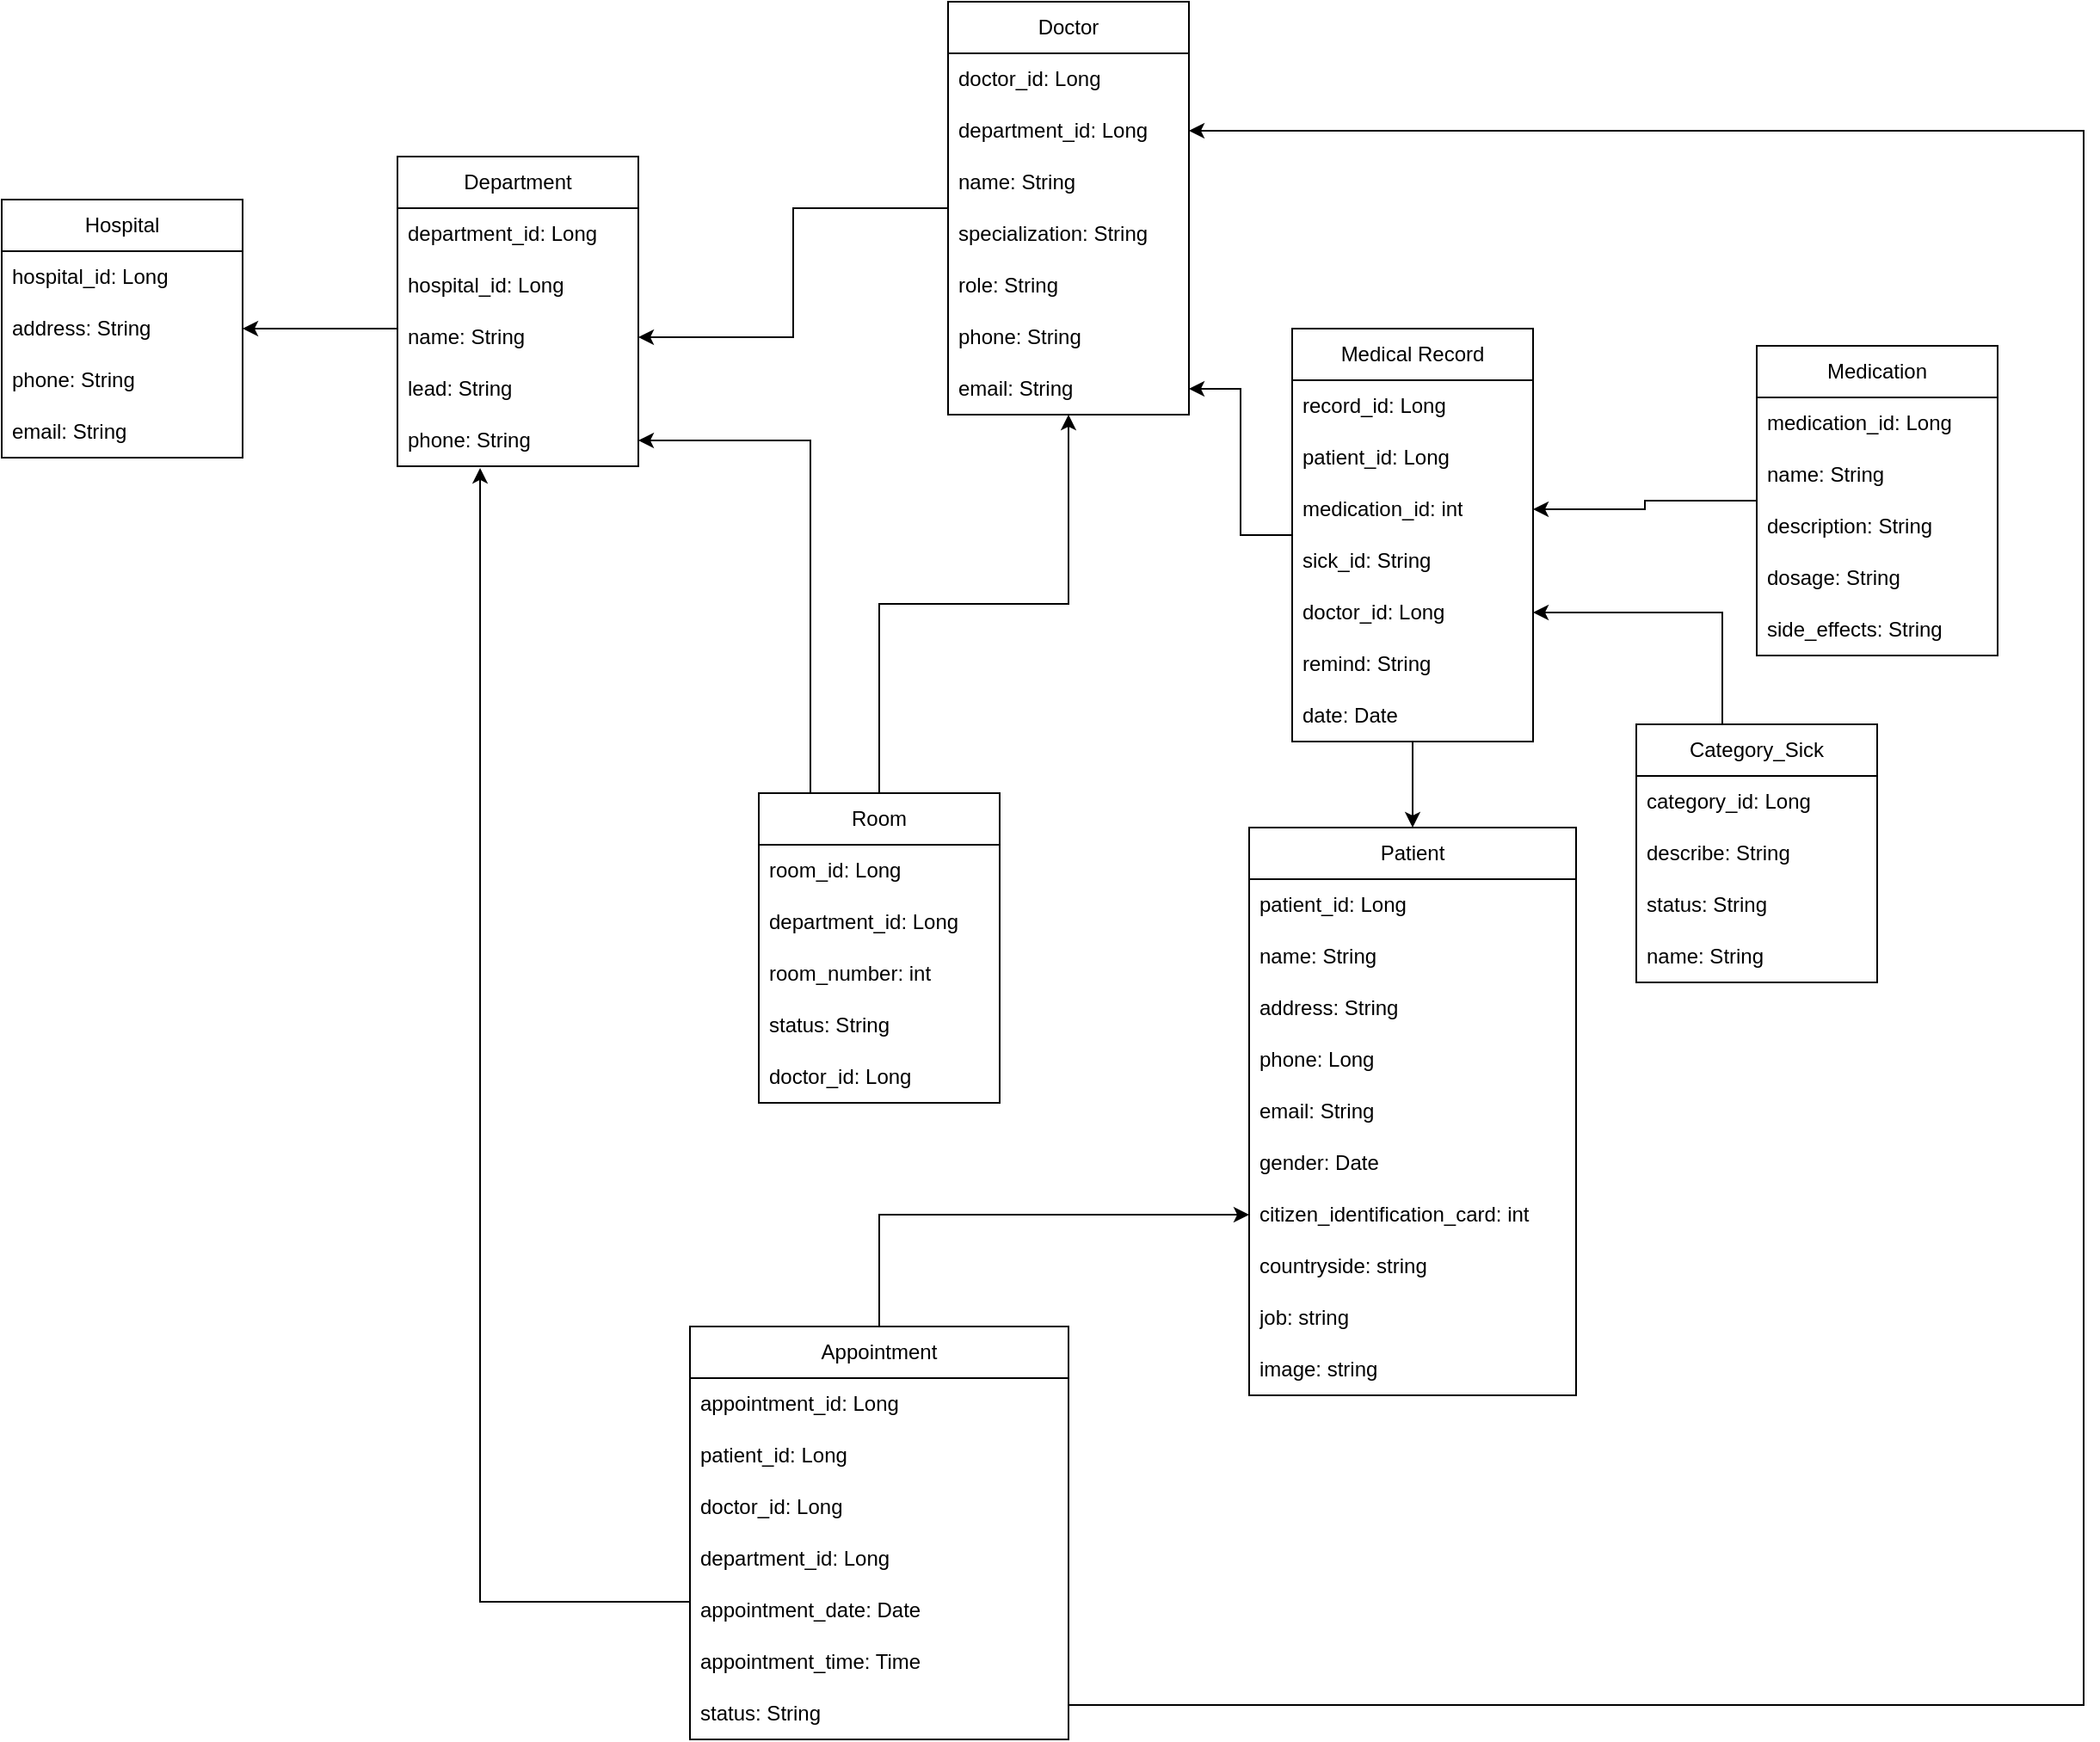 <mxfile version="24.6.5" type="device">
  <diagram name="Hospital ER Diagram" id="0">
    <mxGraphModel dx="1871" dy="2030" grid="1" gridSize="10" guides="1" tooltips="1" connect="1" arrows="1" fold="1" page="1" pageScale="1" pageWidth="827" pageHeight="1169" math="0" shadow="0">
      <root>
        <mxCell id="0" />
        <mxCell id="1" parent="0" />
        <mxCell id="12" style="edgeStyle=orthogonalEdgeStyle;rounded=0;orthogonalLoop=1;jettySize=auto;html=1;exitX=0;exitY=0.267;exitDx=0;exitDy=0;exitPerimeter=0;" parent="1" source="UZzyd5HIegSU0YCeQs_y-31" target="UZzyd5HIegSU0YCeQs_y-25" edge="1">
          <mxGeometry relative="1" as="geometry">
            <mxPoint x="280" y="100" as="sourcePoint" />
            <mxPoint x="240" y="90" as="targetPoint" />
            <Array as="points">
              <mxPoint x="290" y="100" />
            </Array>
          </mxGeometry>
        </mxCell>
        <mxCell id="UZzyd5HIegSU0YCeQs_y-22" value="Hospital" style="swimlane;fontStyle=0;childLayout=stackLayout;horizontal=1;startSize=30;horizontalStack=0;resizeParent=1;resizeParentMax=0;resizeLast=0;collapsible=1;marginBottom=0;whiteSpace=wrap;html=1;" vertex="1" parent="1">
          <mxGeometry x="60" y="25" width="140" height="150" as="geometry" />
        </mxCell>
        <mxCell id="UZzyd5HIegSU0YCeQs_y-23" value="&lt;span style=&quot;text-align: center;&quot;&gt;hospital_id: Long&lt;/span&gt;" style="text;strokeColor=none;fillColor=none;align=left;verticalAlign=middle;spacingLeft=4;spacingRight=4;overflow=hidden;points=[[0,0.5],[1,0.5]];portConstraint=eastwest;rotatable=0;whiteSpace=wrap;html=1;" vertex="1" parent="UZzyd5HIegSU0YCeQs_y-22">
          <mxGeometry y="30" width="140" height="30" as="geometry" />
        </mxCell>
        <mxCell id="UZzyd5HIegSU0YCeQs_y-25" value="&lt;span style=&quot;text-align: center;&quot;&gt;address: String&lt;/span&gt;" style="text;strokeColor=none;fillColor=none;align=left;verticalAlign=middle;spacingLeft=4;spacingRight=4;overflow=hidden;points=[[0,0.5],[1,0.5]];portConstraint=eastwest;rotatable=0;whiteSpace=wrap;html=1;" vertex="1" parent="UZzyd5HIegSU0YCeQs_y-22">
          <mxGeometry y="60" width="140" height="30" as="geometry" />
        </mxCell>
        <mxCell id="UZzyd5HIegSU0YCeQs_y-26" value="&lt;span style=&quot;text-align: center;&quot;&gt;phone: String&lt;/span&gt;" style="text;strokeColor=none;fillColor=none;align=left;verticalAlign=middle;spacingLeft=4;spacingRight=4;overflow=hidden;points=[[0,0.5],[1,0.5]];portConstraint=eastwest;rotatable=0;whiteSpace=wrap;html=1;" vertex="1" parent="UZzyd5HIegSU0YCeQs_y-22">
          <mxGeometry y="90" width="140" height="30" as="geometry" />
        </mxCell>
        <mxCell id="UZzyd5HIegSU0YCeQs_y-27" value="&lt;span style=&quot;text-align: center;&quot;&gt;email: String&lt;/span&gt;" style="text;strokeColor=none;fillColor=none;align=left;verticalAlign=middle;spacingLeft=4;spacingRight=4;overflow=hidden;points=[[0,0.5],[1,0.5]];portConstraint=eastwest;rotatable=0;whiteSpace=wrap;html=1;" vertex="1" parent="UZzyd5HIegSU0YCeQs_y-22">
          <mxGeometry y="120" width="140" height="30" as="geometry" />
        </mxCell>
        <mxCell id="UZzyd5HIegSU0YCeQs_y-28" value="Department" style="swimlane;fontStyle=0;childLayout=stackLayout;horizontal=1;startSize=30;horizontalStack=0;resizeParent=1;resizeParentMax=0;resizeLast=0;collapsible=1;marginBottom=0;whiteSpace=wrap;html=1;" vertex="1" parent="1">
          <mxGeometry x="290" width="140" height="180" as="geometry" />
        </mxCell>
        <mxCell id="UZzyd5HIegSU0YCeQs_y-29" value="&lt;span style=&quot;text-align: center;&quot;&gt;department_id&lt;/span&gt;&lt;span style=&quot;text-align: center;&quot;&gt;: Long&lt;/span&gt;" style="text;strokeColor=none;fillColor=none;align=left;verticalAlign=middle;spacingLeft=4;spacingRight=4;overflow=hidden;points=[[0,0.5],[1,0.5]];portConstraint=eastwest;rotatable=0;whiteSpace=wrap;html=1;" vertex="1" parent="UZzyd5HIegSU0YCeQs_y-28">
          <mxGeometry y="30" width="140" height="30" as="geometry" />
        </mxCell>
        <mxCell id="UZzyd5HIegSU0YCeQs_y-30" value="&lt;span style=&quot;text-align: center;&quot;&gt;hospital_id&lt;/span&gt;&lt;span style=&quot;text-align: center;&quot;&gt;: Long&lt;/span&gt;" style="text;strokeColor=none;fillColor=none;align=left;verticalAlign=middle;spacingLeft=4;spacingRight=4;overflow=hidden;points=[[0,0.5],[1,0.5]];portConstraint=eastwest;rotatable=0;whiteSpace=wrap;html=1;" vertex="1" parent="UZzyd5HIegSU0YCeQs_y-28">
          <mxGeometry y="60" width="140" height="30" as="geometry" />
        </mxCell>
        <mxCell id="UZzyd5HIegSU0YCeQs_y-31" value="&lt;span style=&quot;text-align: center;&quot;&gt;name&lt;/span&gt;&lt;span style=&quot;text-align: center;&quot;&gt;: String&lt;/span&gt;" style="text;strokeColor=none;fillColor=none;align=left;verticalAlign=middle;spacingLeft=4;spacingRight=4;overflow=hidden;points=[[0,0.5],[1,0.5]];portConstraint=eastwest;rotatable=0;whiteSpace=wrap;html=1;" vertex="1" parent="UZzyd5HIegSU0YCeQs_y-28">
          <mxGeometry y="90" width="140" height="30" as="geometry" />
        </mxCell>
        <mxCell id="UZzyd5HIegSU0YCeQs_y-32" value="&lt;span style=&quot;text-align: center;&quot;&gt;lead: String&lt;/span&gt;" style="text;strokeColor=none;fillColor=none;align=left;verticalAlign=middle;spacingLeft=4;spacingRight=4;overflow=hidden;points=[[0,0.5],[1,0.5]];portConstraint=eastwest;rotatable=0;whiteSpace=wrap;html=1;" vertex="1" parent="UZzyd5HIegSU0YCeQs_y-28">
          <mxGeometry y="120" width="140" height="30" as="geometry" />
        </mxCell>
        <mxCell id="UZzyd5HIegSU0YCeQs_y-33" value="&lt;span style=&quot;text-align: center;&quot;&gt;phone: String&lt;/span&gt;" style="text;strokeColor=none;fillColor=none;align=left;verticalAlign=middle;spacingLeft=4;spacingRight=4;overflow=hidden;points=[[0,0.5],[1,0.5]];portConstraint=eastwest;rotatable=0;whiteSpace=wrap;html=1;" vertex="1" parent="UZzyd5HIegSU0YCeQs_y-28">
          <mxGeometry y="150" width="140" height="30" as="geometry" />
        </mxCell>
        <mxCell id="UZzyd5HIegSU0YCeQs_y-44" style="edgeStyle=orthogonalEdgeStyle;rounded=0;orthogonalLoop=1;jettySize=auto;html=1;entryX=1;entryY=0.5;entryDx=0;entryDy=0;" edge="1" parent="1" source="UZzyd5HIegSU0YCeQs_y-34" target="UZzyd5HIegSU0YCeQs_y-31">
          <mxGeometry relative="1" as="geometry" />
        </mxCell>
        <mxCell id="UZzyd5HIegSU0YCeQs_y-34" value="Doctor" style="swimlane;fontStyle=0;childLayout=stackLayout;horizontal=1;startSize=30;horizontalStack=0;resizeParent=1;resizeParentMax=0;resizeLast=0;collapsible=1;marginBottom=0;whiteSpace=wrap;html=1;" vertex="1" parent="1">
          <mxGeometry x="610" y="-90" width="140" height="240" as="geometry" />
        </mxCell>
        <mxCell id="UZzyd5HIegSU0YCeQs_y-35" value="&lt;span style=&quot;text-align: center;&quot;&gt;doctor_id&lt;/span&gt;&lt;span style=&quot;text-align: center;&quot;&gt;: Long&lt;/span&gt;" style="text;strokeColor=none;fillColor=none;align=left;verticalAlign=middle;spacingLeft=4;spacingRight=4;overflow=hidden;points=[[0,0.5],[1,0.5]];portConstraint=eastwest;rotatable=0;whiteSpace=wrap;html=1;" vertex="1" parent="UZzyd5HIegSU0YCeQs_y-34">
          <mxGeometry y="30" width="140" height="30" as="geometry" />
        </mxCell>
        <mxCell id="UZzyd5HIegSU0YCeQs_y-36" value="&lt;span style=&quot;text-align: center;&quot;&gt;department_id&lt;/span&gt;&lt;span style=&quot;text-align: center;&quot;&gt;: Long&lt;/span&gt;" style="text;strokeColor=none;fillColor=none;align=left;verticalAlign=middle;spacingLeft=4;spacingRight=4;overflow=hidden;points=[[0,0.5],[1,0.5]];portConstraint=eastwest;rotatable=0;whiteSpace=wrap;html=1;" vertex="1" parent="UZzyd5HIegSU0YCeQs_y-34">
          <mxGeometry y="60" width="140" height="30" as="geometry" />
        </mxCell>
        <mxCell id="UZzyd5HIegSU0YCeQs_y-37" value="&lt;span style=&quot;text-align: center;&quot;&gt;name&lt;/span&gt;&lt;span style=&quot;text-align: center;&quot;&gt;: String&lt;/span&gt;" style="text;strokeColor=none;fillColor=none;align=left;verticalAlign=middle;spacingLeft=4;spacingRight=4;overflow=hidden;points=[[0,0.5],[1,0.5]];portConstraint=eastwest;rotatable=0;whiteSpace=wrap;html=1;" vertex="1" parent="UZzyd5HIegSU0YCeQs_y-34">
          <mxGeometry y="90" width="140" height="30" as="geometry" />
        </mxCell>
        <mxCell id="UZzyd5HIegSU0YCeQs_y-38" value="&lt;span style=&quot;text-align: center;&quot;&gt;specialization&lt;/span&gt;&lt;span style=&quot;text-align: center;&quot;&gt;: String&lt;/span&gt;" style="text;strokeColor=none;fillColor=none;align=left;verticalAlign=middle;spacingLeft=4;spacingRight=4;overflow=hidden;points=[[0,0.5],[1,0.5]];portConstraint=eastwest;rotatable=0;whiteSpace=wrap;html=1;" vertex="1" parent="UZzyd5HIegSU0YCeQs_y-34">
          <mxGeometry y="120" width="140" height="30" as="geometry" />
        </mxCell>
        <mxCell id="UZzyd5HIegSU0YCeQs_y-39" value="&lt;span style=&quot;text-align: center;&quot;&gt;role: String&lt;/span&gt;" style="text;strokeColor=none;fillColor=none;align=left;verticalAlign=middle;spacingLeft=4;spacingRight=4;overflow=hidden;points=[[0,0.5],[1,0.5]];portConstraint=eastwest;rotatable=0;whiteSpace=wrap;html=1;" vertex="1" parent="UZzyd5HIegSU0YCeQs_y-34">
          <mxGeometry y="150" width="140" height="30" as="geometry" />
        </mxCell>
        <mxCell id="UZzyd5HIegSU0YCeQs_y-40" value="&lt;span style=&quot;text-align: center;&quot;&gt;phone: String&lt;/span&gt;" style="text;strokeColor=none;fillColor=none;align=left;verticalAlign=middle;spacingLeft=4;spacingRight=4;overflow=hidden;points=[[0,0.5],[1,0.5]];portConstraint=eastwest;rotatable=0;whiteSpace=wrap;html=1;" vertex="1" parent="UZzyd5HIegSU0YCeQs_y-34">
          <mxGeometry y="180" width="140" height="30" as="geometry" />
        </mxCell>
        <mxCell id="UZzyd5HIegSU0YCeQs_y-41" value="&lt;span style=&quot;text-align: center;&quot;&gt;email: String&lt;/span&gt;" style="text;strokeColor=none;fillColor=none;align=left;verticalAlign=middle;spacingLeft=4;spacingRight=4;overflow=hidden;points=[[0,0.5],[1,0.5]];portConstraint=eastwest;rotatable=0;whiteSpace=wrap;html=1;" vertex="1" parent="UZzyd5HIegSU0YCeQs_y-34">
          <mxGeometry y="210" width="140" height="30" as="geometry" />
        </mxCell>
        <mxCell id="UZzyd5HIegSU0YCeQs_y-54" style="edgeStyle=orthogonalEdgeStyle;rounded=0;orthogonalLoop=1;jettySize=auto;html=1;entryX=1;entryY=0.5;entryDx=0;entryDy=0;" edge="1" parent="1" source="UZzyd5HIegSU0YCeQs_y-48" target="UZzyd5HIegSU0YCeQs_y-33">
          <mxGeometry relative="1" as="geometry">
            <Array as="points">
              <mxPoint x="530" y="290" />
              <mxPoint x="530" y="165" />
            </Array>
          </mxGeometry>
        </mxCell>
        <mxCell id="UZzyd5HIegSU0YCeQs_y-48" value="Room" style="swimlane;fontStyle=0;childLayout=stackLayout;horizontal=1;startSize=30;horizontalStack=0;resizeParent=1;resizeParentMax=0;resizeLast=0;collapsible=1;marginBottom=0;whiteSpace=wrap;html=1;" vertex="1" parent="1">
          <mxGeometry x="500" y="370" width="140" height="180" as="geometry" />
        </mxCell>
        <mxCell id="UZzyd5HIegSU0YCeQs_y-49" value="&lt;span style=&quot;text-align: center;&quot;&gt;room_id&lt;/span&gt;&lt;span style=&quot;text-align: center;&quot;&gt;: Long&lt;/span&gt;" style="text;strokeColor=none;fillColor=none;align=left;verticalAlign=middle;spacingLeft=4;spacingRight=4;overflow=hidden;points=[[0,0.5],[1,0.5]];portConstraint=eastwest;rotatable=0;whiteSpace=wrap;html=1;" vertex="1" parent="UZzyd5HIegSU0YCeQs_y-48">
          <mxGeometry y="30" width="140" height="30" as="geometry" />
        </mxCell>
        <mxCell id="UZzyd5HIegSU0YCeQs_y-50" value="&lt;span style=&quot;text-align: center;&quot;&gt;department_id&lt;/span&gt;&lt;span style=&quot;text-align: center;&quot;&gt;: Long&lt;/span&gt;" style="text;strokeColor=none;fillColor=none;align=left;verticalAlign=middle;spacingLeft=4;spacingRight=4;overflow=hidden;points=[[0,0.5],[1,0.5]];portConstraint=eastwest;rotatable=0;whiteSpace=wrap;html=1;" vertex="1" parent="UZzyd5HIegSU0YCeQs_y-48">
          <mxGeometry y="60" width="140" height="30" as="geometry" />
        </mxCell>
        <mxCell id="UZzyd5HIegSU0YCeQs_y-51" value="&lt;span style=&quot;text-align: center;&quot;&gt;room_number&lt;/span&gt;&lt;span style=&quot;text-align: center;&quot;&gt;: int&lt;/span&gt;" style="text;strokeColor=none;fillColor=none;align=left;verticalAlign=middle;spacingLeft=4;spacingRight=4;overflow=hidden;points=[[0,0.5],[1,0.5]];portConstraint=eastwest;rotatable=0;whiteSpace=wrap;html=1;" vertex="1" parent="UZzyd5HIegSU0YCeQs_y-48">
          <mxGeometry y="90" width="140" height="30" as="geometry" />
        </mxCell>
        <mxCell id="UZzyd5HIegSU0YCeQs_y-52" value="&lt;span style=&quot;text-align: center;&quot;&gt;status: String&lt;/span&gt;" style="text;strokeColor=none;fillColor=none;align=left;verticalAlign=middle;spacingLeft=4;spacingRight=4;overflow=hidden;points=[[0,0.5],[1,0.5]];portConstraint=eastwest;rotatable=0;whiteSpace=wrap;html=1;" vertex="1" parent="UZzyd5HIegSU0YCeQs_y-48">
          <mxGeometry y="120" width="140" height="30" as="geometry" />
        </mxCell>
        <mxCell id="UZzyd5HIegSU0YCeQs_y-53" value="&lt;span style=&quot;text-align: center;&quot;&gt;doctor_id: Long&lt;/span&gt;" style="text;strokeColor=none;fillColor=none;align=left;verticalAlign=middle;spacingLeft=4;spacingRight=4;overflow=hidden;points=[[0,0.5],[1,0.5]];portConstraint=eastwest;rotatable=0;whiteSpace=wrap;html=1;" vertex="1" parent="UZzyd5HIegSU0YCeQs_y-48">
          <mxGeometry y="150" width="140" height="30" as="geometry" />
        </mxCell>
        <mxCell id="UZzyd5HIegSU0YCeQs_y-55" style="edgeStyle=orthogonalEdgeStyle;rounded=0;orthogonalLoop=1;jettySize=auto;html=1;entryX=0.5;entryY=1;entryDx=0;entryDy=0;entryPerimeter=0;" edge="1" parent="1" source="UZzyd5HIegSU0YCeQs_y-48" target="UZzyd5HIegSU0YCeQs_y-41">
          <mxGeometry relative="1" as="geometry" />
        </mxCell>
        <mxCell id="UZzyd5HIegSU0YCeQs_y-70" style="edgeStyle=orthogonalEdgeStyle;rounded=0;orthogonalLoop=1;jettySize=auto;html=1;entryX=1;entryY=0.5;entryDx=0;entryDy=0;" edge="1" parent="1" source="UZzyd5HIegSU0YCeQs_y-56" target="UZzyd5HIegSU0YCeQs_y-41">
          <mxGeometry relative="1" as="geometry" />
        </mxCell>
        <mxCell id="UZzyd5HIegSU0YCeQs_y-101" style="edgeStyle=orthogonalEdgeStyle;rounded=0;orthogonalLoop=1;jettySize=auto;html=1;" edge="1" parent="1" source="UZzyd5HIegSU0YCeQs_y-56" target="UZzyd5HIegSU0YCeQs_y-80">
          <mxGeometry relative="1" as="geometry" />
        </mxCell>
        <mxCell id="UZzyd5HIegSU0YCeQs_y-56" value="Medical Record" style="swimlane;fontStyle=0;childLayout=stackLayout;horizontal=1;startSize=30;horizontalStack=0;resizeParent=1;resizeParentMax=0;resizeLast=0;collapsible=1;marginBottom=0;whiteSpace=wrap;html=1;" vertex="1" parent="1">
          <mxGeometry x="810" y="100" width="140" height="240" as="geometry" />
        </mxCell>
        <mxCell id="UZzyd5HIegSU0YCeQs_y-57" value="&lt;span style=&quot;text-align: center;&quot;&gt;record_id&lt;/span&gt;&lt;span style=&quot;text-align: center;&quot;&gt;: Long&lt;/span&gt;" style="text;strokeColor=none;fillColor=none;align=left;verticalAlign=middle;spacingLeft=4;spacingRight=4;overflow=hidden;points=[[0,0.5],[1,0.5]];portConstraint=eastwest;rotatable=0;whiteSpace=wrap;html=1;" vertex="1" parent="UZzyd5HIegSU0YCeQs_y-56">
          <mxGeometry y="30" width="140" height="30" as="geometry" />
        </mxCell>
        <mxCell id="UZzyd5HIegSU0YCeQs_y-58" value="&lt;span style=&quot;text-align: center;&quot;&gt;patient_id&lt;/span&gt;&lt;span style=&quot;text-align: center;&quot;&gt;: Long&lt;/span&gt;" style="text;strokeColor=none;fillColor=none;align=left;verticalAlign=middle;spacingLeft=4;spacingRight=4;overflow=hidden;points=[[0,0.5],[1,0.5]];portConstraint=eastwest;rotatable=0;whiteSpace=wrap;html=1;" vertex="1" parent="UZzyd5HIegSU0YCeQs_y-56">
          <mxGeometry y="60" width="140" height="30" as="geometry" />
        </mxCell>
        <mxCell id="UZzyd5HIegSU0YCeQs_y-59" value="&lt;span style=&quot;text-align: center;&quot;&gt;medication_id&lt;/span&gt;&lt;span style=&quot;text-align: center;&quot;&gt;: int&lt;/span&gt;" style="text;strokeColor=none;fillColor=none;align=left;verticalAlign=middle;spacingLeft=4;spacingRight=4;overflow=hidden;points=[[0,0.5],[1,0.5]];portConstraint=eastwest;rotatable=0;whiteSpace=wrap;html=1;" vertex="1" parent="UZzyd5HIegSU0YCeQs_y-56">
          <mxGeometry y="90" width="140" height="30" as="geometry" />
        </mxCell>
        <mxCell id="UZzyd5HIegSU0YCeQs_y-60" value="&lt;span style=&quot;text-align: center;&quot;&gt;sick_id: String&lt;/span&gt;" style="text;strokeColor=none;fillColor=none;align=left;verticalAlign=middle;spacingLeft=4;spacingRight=4;overflow=hidden;points=[[0,0.5],[1,0.5]];portConstraint=eastwest;rotatable=0;whiteSpace=wrap;html=1;" vertex="1" parent="UZzyd5HIegSU0YCeQs_y-56">
          <mxGeometry y="120" width="140" height="30" as="geometry" />
        </mxCell>
        <mxCell id="UZzyd5HIegSU0YCeQs_y-61" value="&lt;span style=&quot;text-align: center;&quot;&gt;doctor_id: Long&lt;/span&gt;" style="text;strokeColor=none;fillColor=none;align=left;verticalAlign=middle;spacingLeft=4;spacingRight=4;overflow=hidden;points=[[0,0.5],[1,0.5]];portConstraint=eastwest;rotatable=0;whiteSpace=wrap;html=1;" vertex="1" parent="UZzyd5HIegSU0YCeQs_y-56">
          <mxGeometry y="150" width="140" height="30" as="geometry" />
        </mxCell>
        <mxCell id="UZzyd5HIegSU0YCeQs_y-68" value="&lt;span style=&quot;text-align: center;&quot;&gt;remind: String&lt;/span&gt;" style="text;strokeColor=none;fillColor=none;align=left;verticalAlign=middle;spacingLeft=4;spacingRight=4;overflow=hidden;points=[[0,0.5],[1,0.5]];portConstraint=eastwest;rotatable=0;whiteSpace=wrap;html=1;" vertex="1" parent="UZzyd5HIegSU0YCeQs_y-56">
          <mxGeometry y="180" width="140" height="30" as="geometry" />
        </mxCell>
        <mxCell id="UZzyd5HIegSU0YCeQs_y-69" value="&lt;span style=&quot;text-align: center;&quot;&gt;date: Date&lt;/span&gt;" style="text;strokeColor=none;fillColor=none;align=left;verticalAlign=middle;spacingLeft=4;spacingRight=4;overflow=hidden;points=[[0,0.5],[1,0.5]];portConstraint=eastwest;rotatable=0;whiteSpace=wrap;html=1;" vertex="1" parent="UZzyd5HIegSU0YCeQs_y-56">
          <mxGeometry y="210" width="140" height="30" as="geometry" />
        </mxCell>
        <mxCell id="UZzyd5HIegSU0YCeQs_y-72" style="edgeStyle=orthogonalEdgeStyle;rounded=0;orthogonalLoop=1;jettySize=auto;html=1;entryX=1;entryY=0.5;entryDx=0;entryDy=0;" edge="1" parent="1" source="UZzyd5HIegSU0YCeQs_y-62" target="UZzyd5HIegSU0YCeQs_y-61">
          <mxGeometry relative="1" as="geometry">
            <Array as="points">
              <mxPoint x="1060" y="265" />
            </Array>
          </mxGeometry>
        </mxCell>
        <mxCell id="UZzyd5HIegSU0YCeQs_y-62" value="Category_Sick" style="swimlane;fontStyle=0;childLayout=stackLayout;horizontal=1;startSize=30;horizontalStack=0;resizeParent=1;resizeParentMax=0;resizeLast=0;collapsible=1;marginBottom=0;whiteSpace=wrap;html=1;" vertex="1" parent="1">
          <mxGeometry x="1010" y="330" width="140" height="150" as="geometry" />
        </mxCell>
        <mxCell id="UZzyd5HIegSU0YCeQs_y-63" value="&lt;span style=&quot;text-align: center;&quot;&gt;category_id&lt;/span&gt;&lt;span style=&quot;text-align: center;&quot;&gt;: Long&lt;/span&gt;" style="text;strokeColor=none;fillColor=none;align=left;verticalAlign=middle;spacingLeft=4;spacingRight=4;overflow=hidden;points=[[0,0.5],[1,0.5]];portConstraint=eastwest;rotatable=0;whiteSpace=wrap;html=1;" vertex="1" parent="UZzyd5HIegSU0YCeQs_y-62">
          <mxGeometry y="30" width="140" height="30" as="geometry" />
        </mxCell>
        <mxCell id="UZzyd5HIegSU0YCeQs_y-64" value="&lt;span style=&quot;text-align: center;&quot;&gt;describe: String&lt;/span&gt;" style="text;strokeColor=none;fillColor=none;align=left;verticalAlign=middle;spacingLeft=4;spacingRight=4;overflow=hidden;points=[[0,0.5],[1,0.5]];portConstraint=eastwest;rotatable=0;whiteSpace=wrap;html=1;" vertex="1" parent="UZzyd5HIegSU0YCeQs_y-62">
          <mxGeometry y="60" width="140" height="30" as="geometry" />
        </mxCell>
        <mxCell id="UZzyd5HIegSU0YCeQs_y-65" value="&lt;span style=&quot;text-align: center;&quot;&gt;status&lt;/span&gt;&lt;span style=&quot;text-align: center;&quot;&gt;: String&lt;/span&gt;" style="text;strokeColor=none;fillColor=none;align=left;verticalAlign=middle;spacingLeft=4;spacingRight=4;overflow=hidden;points=[[0,0.5],[1,0.5]];portConstraint=eastwest;rotatable=0;whiteSpace=wrap;html=1;" vertex="1" parent="UZzyd5HIegSU0YCeQs_y-62">
          <mxGeometry y="90" width="140" height="30" as="geometry" />
        </mxCell>
        <mxCell id="UZzyd5HIegSU0YCeQs_y-67" value="&lt;span style=&quot;text-align: center;&quot;&gt;name: String&lt;/span&gt;" style="text;strokeColor=none;fillColor=none;align=left;verticalAlign=middle;spacingLeft=4;spacingRight=4;overflow=hidden;points=[[0,0.5],[1,0.5]];portConstraint=eastwest;rotatable=0;whiteSpace=wrap;html=1;" vertex="1" parent="UZzyd5HIegSU0YCeQs_y-62">
          <mxGeometry y="120" width="140" height="30" as="geometry" />
        </mxCell>
        <mxCell id="UZzyd5HIegSU0YCeQs_y-79" style="edgeStyle=orthogonalEdgeStyle;rounded=0;orthogonalLoop=1;jettySize=auto;html=1;entryX=1;entryY=0.5;entryDx=0;entryDy=0;" edge="1" parent="1" source="UZzyd5HIegSU0YCeQs_y-73" target="UZzyd5HIegSU0YCeQs_y-59">
          <mxGeometry relative="1" as="geometry" />
        </mxCell>
        <mxCell id="UZzyd5HIegSU0YCeQs_y-73" value="Medication" style="swimlane;fontStyle=0;childLayout=stackLayout;horizontal=1;startSize=30;horizontalStack=0;resizeParent=1;resizeParentMax=0;resizeLast=0;collapsible=1;marginBottom=0;whiteSpace=wrap;html=1;" vertex="1" parent="1">
          <mxGeometry x="1080" y="110" width="140" height="180" as="geometry" />
        </mxCell>
        <mxCell id="UZzyd5HIegSU0YCeQs_y-74" value="&lt;span style=&quot;text-align: center;&quot;&gt;medication_id&lt;/span&gt;&lt;span style=&quot;text-align: center;&quot;&gt;: Long&lt;/span&gt;" style="text;strokeColor=none;fillColor=none;align=left;verticalAlign=middle;spacingLeft=4;spacingRight=4;overflow=hidden;points=[[0,0.5],[1,0.5]];portConstraint=eastwest;rotatable=0;whiteSpace=wrap;html=1;" vertex="1" parent="UZzyd5HIegSU0YCeQs_y-73">
          <mxGeometry y="30" width="140" height="30" as="geometry" />
        </mxCell>
        <mxCell id="UZzyd5HIegSU0YCeQs_y-75" value="&lt;span style=&quot;text-align: center;&quot;&gt;name&lt;/span&gt;&lt;span style=&quot;text-align: center;&quot;&gt;: String&lt;/span&gt;" style="text;strokeColor=none;fillColor=none;align=left;verticalAlign=middle;spacingLeft=4;spacingRight=4;overflow=hidden;points=[[0,0.5],[1,0.5]];portConstraint=eastwest;rotatable=0;whiteSpace=wrap;html=1;" vertex="1" parent="UZzyd5HIegSU0YCeQs_y-73">
          <mxGeometry y="60" width="140" height="30" as="geometry" />
        </mxCell>
        <mxCell id="UZzyd5HIegSU0YCeQs_y-76" value="&lt;span style=&quot;text-align: center;&quot;&gt;description&lt;/span&gt;&lt;span style=&quot;text-align: center;&quot;&gt;: String&lt;/span&gt;" style="text;strokeColor=none;fillColor=none;align=left;verticalAlign=middle;spacingLeft=4;spacingRight=4;overflow=hidden;points=[[0,0.5],[1,0.5]];portConstraint=eastwest;rotatable=0;whiteSpace=wrap;html=1;" vertex="1" parent="UZzyd5HIegSU0YCeQs_y-73">
          <mxGeometry y="90" width="140" height="30" as="geometry" />
        </mxCell>
        <mxCell id="UZzyd5HIegSU0YCeQs_y-77" value="&lt;span style=&quot;text-align: center;&quot;&gt;dosage&lt;/span&gt;&lt;span style=&quot;text-align: center;&quot;&gt;: String&lt;/span&gt;" style="text;strokeColor=none;fillColor=none;align=left;verticalAlign=middle;spacingLeft=4;spacingRight=4;overflow=hidden;points=[[0,0.5],[1,0.5]];portConstraint=eastwest;rotatable=0;whiteSpace=wrap;html=1;" vertex="1" parent="UZzyd5HIegSU0YCeQs_y-73">
          <mxGeometry y="120" width="140" height="30" as="geometry" />
        </mxCell>
        <mxCell id="UZzyd5HIegSU0YCeQs_y-78" value="&lt;span style=&quot;text-align: center;&quot;&gt;side_effects&lt;/span&gt;&lt;span style=&quot;text-align: center;&quot;&gt;: String&lt;/span&gt;" style="text;strokeColor=none;fillColor=none;align=left;verticalAlign=middle;spacingLeft=4;spacingRight=4;overflow=hidden;points=[[0,0.5],[1,0.5]];portConstraint=eastwest;rotatable=0;whiteSpace=wrap;html=1;" vertex="1" parent="UZzyd5HIegSU0YCeQs_y-73">
          <mxGeometry y="150" width="140" height="30" as="geometry" />
        </mxCell>
        <mxCell id="UZzyd5HIegSU0YCeQs_y-80" value="Patient" style="swimlane;fontStyle=0;childLayout=stackLayout;horizontal=1;startSize=30;horizontalStack=0;resizeParent=1;resizeParentMax=0;resizeLast=0;collapsible=1;marginBottom=0;whiteSpace=wrap;html=1;" vertex="1" parent="1">
          <mxGeometry x="785" y="390" width="190" height="330" as="geometry" />
        </mxCell>
        <mxCell id="UZzyd5HIegSU0YCeQs_y-82" value="&lt;span style=&quot;text-align: center;&quot;&gt;patient_id&lt;/span&gt;&lt;span style=&quot;text-align: center;&quot;&gt;: Long&lt;/span&gt;" style="text;strokeColor=none;fillColor=none;align=left;verticalAlign=middle;spacingLeft=4;spacingRight=4;overflow=hidden;points=[[0,0.5],[1,0.5]];portConstraint=eastwest;rotatable=0;whiteSpace=wrap;html=1;" vertex="1" parent="UZzyd5HIegSU0YCeQs_y-80">
          <mxGeometry y="30" width="190" height="30" as="geometry" />
        </mxCell>
        <mxCell id="UZzyd5HIegSU0YCeQs_y-83" value="&lt;span style=&quot;text-align: center;&quot;&gt;name&lt;/span&gt;&lt;span style=&quot;text-align: center;&quot;&gt;: String&lt;/span&gt;" style="text;strokeColor=none;fillColor=none;align=left;verticalAlign=middle;spacingLeft=4;spacingRight=4;overflow=hidden;points=[[0,0.5],[1,0.5]];portConstraint=eastwest;rotatable=0;whiteSpace=wrap;html=1;" vertex="1" parent="UZzyd5HIegSU0YCeQs_y-80">
          <mxGeometry y="60" width="190" height="30" as="geometry" />
        </mxCell>
        <mxCell id="UZzyd5HIegSU0YCeQs_y-84" value="&lt;span style=&quot;text-align: center;&quot;&gt;address: String&lt;/span&gt;" style="text;strokeColor=none;fillColor=none;align=left;verticalAlign=middle;spacingLeft=4;spacingRight=4;overflow=hidden;points=[[0,0.5],[1,0.5]];portConstraint=eastwest;rotatable=0;whiteSpace=wrap;html=1;" vertex="1" parent="UZzyd5HIegSU0YCeQs_y-80">
          <mxGeometry y="90" width="190" height="30" as="geometry" />
        </mxCell>
        <mxCell id="UZzyd5HIegSU0YCeQs_y-85" value="&lt;span style=&quot;text-align: center;&quot;&gt;phone: Long&lt;/span&gt;" style="text;strokeColor=none;fillColor=none;align=left;verticalAlign=middle;spacingLeft=4;spacingRight=4;overflow=hidden;points=[[0,0.5],[1,0.5]];portConstraint=eastwest;rotatable=0;whiteSpace=wrap;html=1;" vertex="1" parent="UZzyd5HIegSU0YCeQs_y-80">
          <mxGeometry y="120" width="190" height="30" as="geometry" />
        </mxCell>
        <mxCell id="UZzyd5HIegSU0YCeQs_y-86" value="&lt;span style=&quot;text-align: center;&quot;&gt;email: String&lt;/span&gt;" style="text;strokeColor=none;fillColor=none;align=left;verticalAlign=middle;spacingLeft=4;spacingRight=4;overflow=hidden;points=[[0,0.5],[1,0.5]];portConstraint=eastwest;rotatable=0;whiteSpace=wrap;html=1;" vertex="1" parent="UZzyd5HIegSU0YCeQs_y-80">
          <mxGeometry y="150" width="190" height="30" as="geometry" />
        </mxCell>
        <mxCell id="UZzyd5HIegSU0YCeQs_y-87" value="&lt;span style=&quot;text-align: center;&quot;&gt;gender: Date&lt;/span&gt;" style="text;strokeColor=none;fillColor=none;align=left;verticalAlign=middle;spacingLeft=4;spacingRight=4;overflow=hidden;points=[[0,0.5],[1,0.5]];portConstraint=eastwest;rotatable=0;whiteSpace=wrap;html=1;" vertex="1" parent="UZzyd5HIegSU0YCeQs_y-80">
          <mxGeometry y="180" width="190" height="30" as="geometry" />
        </mxCell>
        <mxCell id="UZzyd5HIegSU0YCeQs_y-88" value="&lt;span style=&quot;text-align: center;&quot;&gt;citizen_identification_card: int&lt;/span&gt;" style="text;strokeColor=none;fillColor=none;align=left;verticalAlign=middle;spacingLeft=4;spacingRight=4;overflow=hidden;points=[[0,0.5],[1,0.5]];portConstraint=eastwest;rotatable=0;whiteSpace=wrap;html=1;" vertex="1" parent="UZzyd5HIegSU0YCeQs_y-80">
          <mxGeometry y="210" width="190" height="30" as="geometry" />
        </mxCell>
        <mxCell id="UZzyd5HIegSU0YCeQs_y-97" value="&lt;span style=&quot;text-align: center;&quot;&gt;countryside: string&lt;/span&gt;" style="text;strokeColor=none;fillColor=none;align=left;verticalAlign=middle;spacingLeft=4;spacingRight=4;overflow=hidden;points=[[0,0.5],[1,0.5]];portConstraint=eastwest;rotatable=0;whiteSpace=wrap;html=1;" vertex="1" parent="UZzyd5HIegSU0YCeQs_y-80">
          <mxGeometry y="240" width="190" height="30" as="geometry" />
        </mxCell>
        <mxCell id="UZzyd5HIegSU0YCeQs_y-98" value="&lt;span style=&quot;text-align: center;&quot;&gt;job: string&lt;/span&gt;" style="text;strokeColor=none;fillColor=none;align=left;verticalAlign=middle;spacingLeft=4;spacingRight=4;overflow=hidden;points=[[0,0.5],[1,0.5]];portConstraint=eastwest;rotatable=0;whiteSpace=wrap;html=1;" vertex="1" parent="UZzyd5HIegSU0YCeQs_y-80">
          <mxGeometry y="270" width="190" height="30" as="geometry" />
        </mxCell>
        <mxCell id="UZzyd5HIegSU0YCeQs_y-100" value="&lt;span style=&quot;text-align: center;&quot;&gt;image: string&lt;/span&gt;" style="text;strokeColor=none;fillColor=none;align=left;verticalAlign=middle;spacingLeft=4;spacingRight=4;overflow=hidden;points=[[0,0.5],[1,0.5]];portConstraint=eastwest;rotatable=0;whiteSpace=wrap;html=1;" vertex="1" parent="UZzyd5HIegSU0YCeQs_y-80">
          <mxGeometry y="300" width="190" height="30" as="geometry" />
        </mxCell>
        <mxCell id="UZzyd5HIegSU0YCeQs_y-111" style="edgeStyle=orthogonalEdgeStyle;rounded=0;orthogonalLoop=1;jettySize=auto;html=1;" edge="1" parent="1" source="UZzyd5HIegSU0YCeQs_y-102" target="UZzyd5HIegSU0YCeQs_y-88">
          <mxGeometry relative="1" as="geometry" />
        </mxCell>
        <mxCell id="UZzyd5HIegSU0YCeQs_y-112" style="edgeStyle=orthogonalEdgeStyle;rounded=0;orthogonalLoop=1;jettySize=auto;html=1;entryX=1;entryY=0.5;entryDx=0;entryDy=0;" edge="1" parent="1" source="UZzyd5HIegSU0YCeQs_y-102" target="UZzyd5HIegSU0YCeQs_y-36">
          <mxGeometry relative="1" as="geometry">
            <Array as="points">
              <mxPoint x="1270" y="900" />
              <mxPoint x="1270" y="-15" />
            </Array>
          </mxGeometry>
        </mxCell>
        <mxCell id="UZzyd5HIegSU0YCeQs_y-102" value="Appointment" style="swimlane;fontStyle=0;childLayout=stackLayout;horizontal=1;startSize=30;horizontalStack=0;resizeParent=1;resizeParentMax=0;resizeLast=0;collapsible=1;marginBottom=0;whiteSpace=wrap;html=1;" vertex="1" parent="1">
          <mxGeometry x="460" y="680" width="220" height="240" as="geometry" />
        </mxCell>
        <mxCell id="UZzyd5HIegSU0YCeQs_y-103" value="&lt;span style=&quot;text-align: center;&quot;&gt;appointment_id&lt;/span&gt;&lt;span style=&quot;text-align: center;&quot;&gt;: Long&lt;/span&gt;" style="text;strokeColor=none;fillColor=none;align=left;verticalAlign=middle;spacingLeft=4;spacingRight=4;overflow=hidden;points=[[0,0.5],[1,0.5]];portConstraint=eastwest;rotatable=0;whiteSpace=wrap;html=1;" vertex="1" parent="UZzyd5HIegSU0YCeQs_y-102">
          <mxGeometry y="30" width="220" height="30" as="geometry" />
        </mxCell>
        <mxCell id="UZzyd5HIegSU0YCeQs_y-104" value="&lt;span style=&quot;text-align: center;&quot;&gt;patient_id&lt;/span&gt;&lt;span style=&quot;text-align: center;&quot;&gt;: Long&lt;/span&gt;" style="text;strokeColor=none;fillColor=none;align=left;verticalAlign=middle;spacingLeft=4;spacingRight=4;overflow=hidden;points=[[0,0.5],[1,0.5]];portConstraint=eastwest;rotatable=0;whiteSpace=wrap;html=1;" vertex="1" parent="UZzyd5HIegSU0YCeQs_y-102">
          <mxGeometry y="60" width="220" height="30" as="geometry" />
        </mxCell>
        <mxCell id="UZzyd5HIegSU0YCeQs_y-105" value="&lt;span style=&quot;text-align: center;&quot;&gt;doctor_id&lt;/span&gt;&lt;span style=&quot;text-align: center;&quot;&gt;: Long&lt;/span&gt;" style="text;strokeColor=none;fillColor=none;align=left;verticalAlign=middle;spacingLeft=4;spacingRight=4;overflow=hidden;points=[[0,0.5],[1,0.5]];portConstraint=eastwest;rotatable=0;whiteSpace=wrap;html=1;" vertex="1" parent="UZzyd5HIegSU0YCeQs_y-102">
          <mxGeometry y="90" width="220" height="30" as="geometry" />
        </mxCell>
        <mxCell id="UZzyd5HIegSU0YCeQs_y-106" value="&lt;span style=&quot;text-align: center;&quot;&gt;department_id: Long&lt;/span&gt;" style="text;strokeColor=none;fillColor=none;align=left;verticalAlign=middle;spacingLeft=4;spacingRight=4;overflow=hidden;points=[[0,0.5],[1,0.5]];portConstraint=eastwest;rotatable=0;whiteSpace=wrap;html=1;" vertex="1" parent="UZzyd5HIegSU0YCeQs_y-102">
          <mxGeometry y="120" width="220" height="30" as="geometry" />
        </mxCell>
        <mxCell id="UZzyd5HIegSU0YCeQs_y-107" value="&lt;span style=&quot;text-align: center;&quot;&gt;appointment_date&lt;/span&gt;&lt;span style=&quot;text-align: center;&quot;&gt;: Date&lt;/span&gt;" style="text;strokeColor=none;fillColor=none;align=left;verticalAlign=middle;spacingLeft=4;spacingRight=4;overflow=hidden;points=[[0,0.5],[1,0.5]];portConstraint=eastwest;rotatable=0;whiteSpace=wrap;html=1;" vertex="1" parent="UZzyd5HIegSU0YCeQs_y-102">
          <mxGeometry y="150" width="220" height="30" as="geometry" />
        </mxCell>
        <mxCell id="UZzyd5HIegSU0YCeQs_y-108" value="&lt;span style=&quot;text-align: center;&quot;&gt;appointment_time&lt;/span&gt;&lt;span style=&quot;text-align: center;&quot;&gt;: Time&lt;/span&gt;" style="text;strokeColor=none;fillColor=none;align=left;verticalAlign=middle;spacingLeft=4;spacingRight=4;overflow=hidden;points=[[0,0.5],[1,0.5]];portConstraint=eastwest;rotatable=0;whiteSpace=wrap;html=1;" vertex="1" parent="UZzyd5HIegSU0YCeQs_y-102">
          <mxGeometry y="180" width="220" height="30" as="geometry" />
        </mxCell>
        <mxCell id="UZzyd5HIegSU0YCeQs_y-109" value="&lt;span style=&quot;text-align: center;&quot;&gt;status: String&lt;/span&gt;" style="text;strokeColor=none;fillColor=none;align=left;verticalAlign=middle;spacingLeft=4;spacingRight=4;overflow=hidden;points=[[0,0.5],[1,0.5]];portConstraint=eastwest;rotatable=0;whiteSpace=wrap;html=1;" vertex="1" parent="UZzyd5HIegSU0YCeQs_y-102">
          <mxGeometry y="210" width="220" height="30" as="geometry" />
        </mxCell>
        <mxCell id="UZzyd5HIegSU0YCeQs_y-110" style="edgeStyle=orthogonalEdgeStyle;rounded=0;orthogonalLoop=1;jettySize=auto;html=1;entryX=0.343;entryY=1.033;entryDx=0;entryDy=0;entryPerimeter=0;" edge="1" parent="1" source="UZzyd5HIegSU0YCeQs_y-102" target="UZzyd5HIegSU0YCeQs_y-33">
          <mxGeometry relative="1" as="geometry">
            <Array as="points">
              <mxPoint x="338" y="840" />
            </Array>
          </mxGeometry>
        </mxCell>
      </root>
    </mxGraphModel>
  </diagram>
</mxfile>
